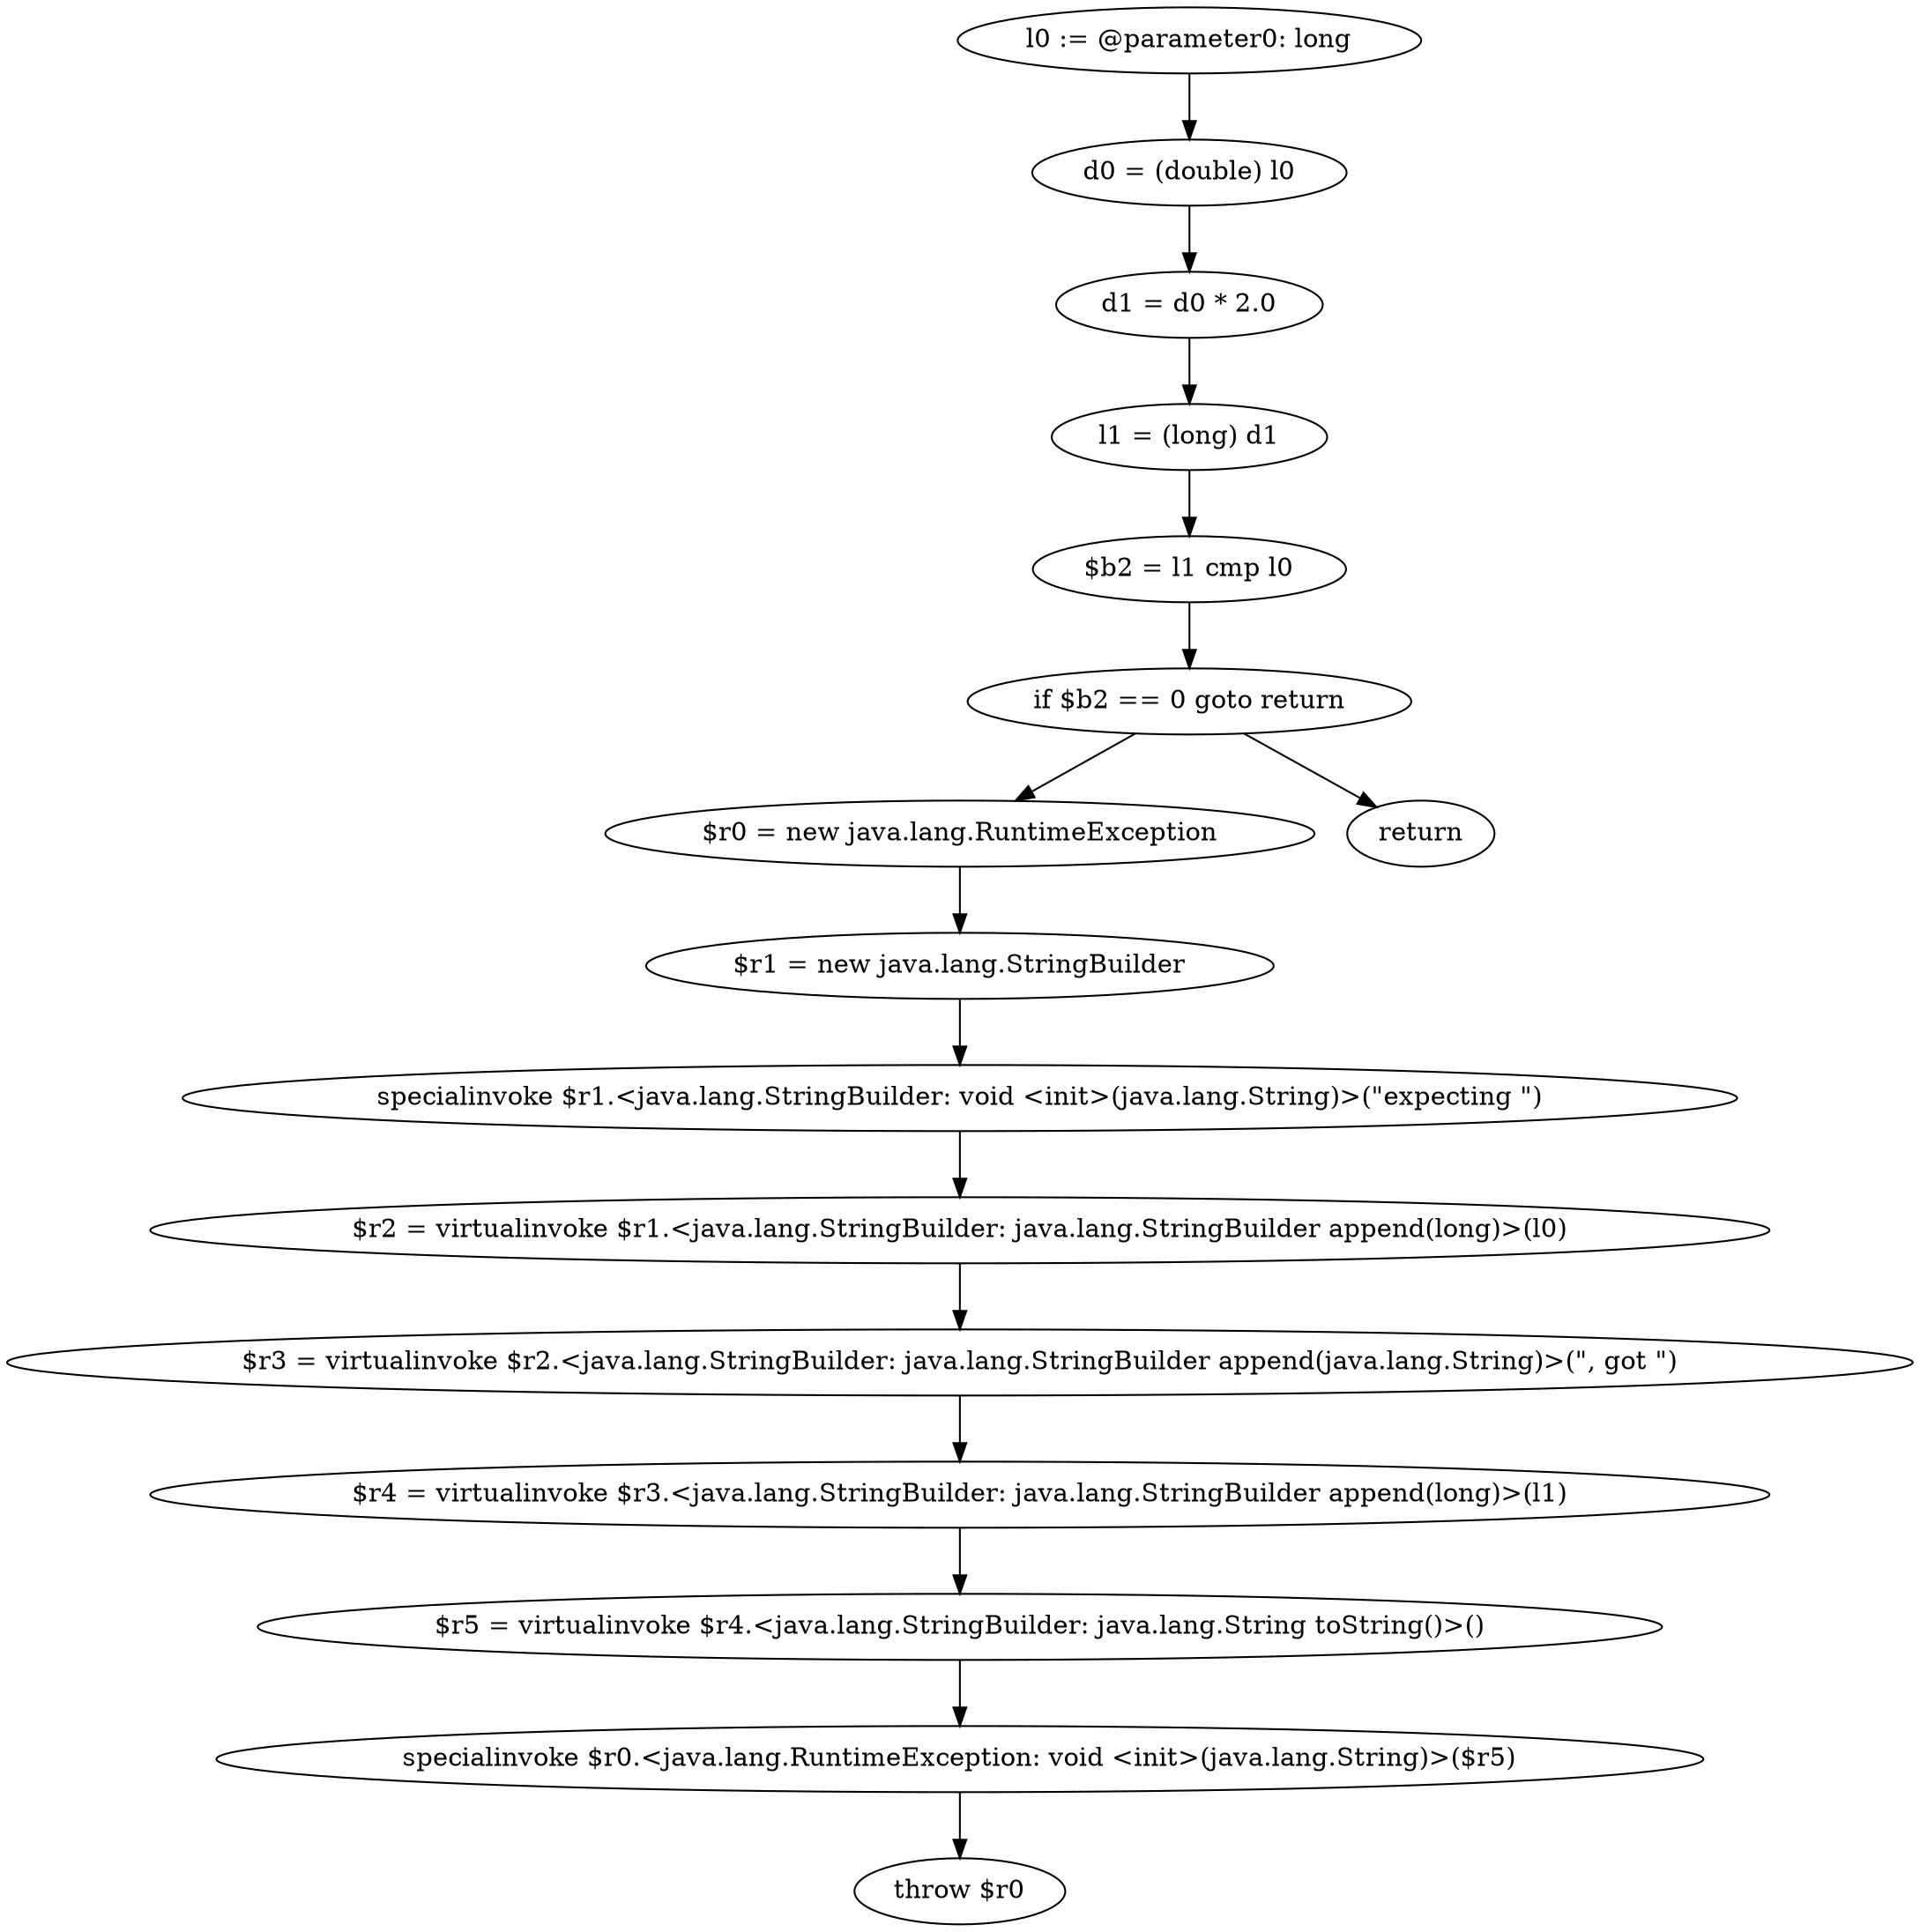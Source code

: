 digraph "unitGraph" {
    "l0 := @parameter0: long"
    "d0 = (double) l0"
    "d1 = d0 * 2.0"
    "l1 = (long) d1"
    "$b2 = l1 cmp l0"
    "if $b2 == 0 goto return"
    "$r0 = new java.lang.RuntimeException"
    "$r1 = new java.lang.StringBuilder"
    "specialinvoke $r1.<java.lang.StringBuilder: void <init>(java.lang.String)>(\"expecting \")"
    "$r2 = virtualinvoke $r1.<java.lang.StringBuilder: java.lang.StringBuilder append(long)>(l0)"
    "$r3 = virtualinvoke $r2.<java.lang.StringBuilder: java.lang.StringBuilder append(java.lang.String)>(\", got \")"
    "$r4 = virtualinvoke $r3.<java.lang.StringBuilder: java.lang.StringBuilder append(long)>(l1)"
    "$r5 = virtualinvoke $r4.<java.lang.StringBuilder: java.lang.String toString()>()"
    "specialinvoke $r0.<java.lang.RuntimeException: void <init>(java.lang.String)>($r5)"
    "throw $r0"
    "return"
    "l0 := @parameter0: long"->"d0 = (double) l0";
    "d0 = (double) l0"->"d1 = d0 * 2.0";
    "d1 = d0 * 2.0"->"l1 = (long) d1";
    "l1 = (long) d1"->"$b2 = l1 cmp l0";
    "$b2 = l1 cmp l0"->"if $b2 == 0 goto return";
    "if $b2 == 0 goto return"->"$r0 = new java.lang.RuntimeException";
    "if $b2 == 0 goto return"->"return";
    "$r0 = new java.lang.RuntimeException"->"$r1 = new java.lang.StringBuilder";
    "$r1 = new java.lang.StringBuilder"->"specialinvoke $r1.<java.lang.StringBuilder: void <init>(java.lang.String)>(\"expecting \")";
    "specialinvoke $r1.<java.lang.StringBuilder: void <init>(java.lang.String)>(\"expecting \")"->"$r2 = virtualinvoke $r1.<java.lang.StringBuilder: java.lang.StringBuilder append(long)>(l0)";
    "$r2 = virtualinvoke $r1.<java.lang.StringBuilder: java.lang.StringBuilder append(long)>(l0)"->"$r3 = virtualinvoke $r2.<java.lang.StringBuilder: java.lang.StringBuilder append(java.lang.String)>(\", got \")";
    "$r3 = virtualinvoke $r2.<java.lang.StringBuilder: java.lang.StringBuilder append(java.lang.String)>(\", got \")"->"$r4 = virtualinvoke $r3.<java.lang.StringBuilder: java.lang.StringBuilder append(long)>(l1)";
    "$r4 = virtualinvoke $r3.<java.lang.StringBuilder: java.lang.StringBuilder append(long)>(l1)"->"$r5 = virtualinvoke $r4.<java.lang.StringBuilder: java.lang.String toString()>()";
    "$r5 = virtualinvoke $r4.<java.lang.StringBuilder: java.lang.String toString()>()"->"specialinvoke $r0.<java.lang.RuntimeException: void <init>(java.lang.String)>($r5)";
    "specialinvoke $r0.<java.lang.RuntimeException: void <init>(java.lang.String)>($r5)"->"throw $r0";
}
